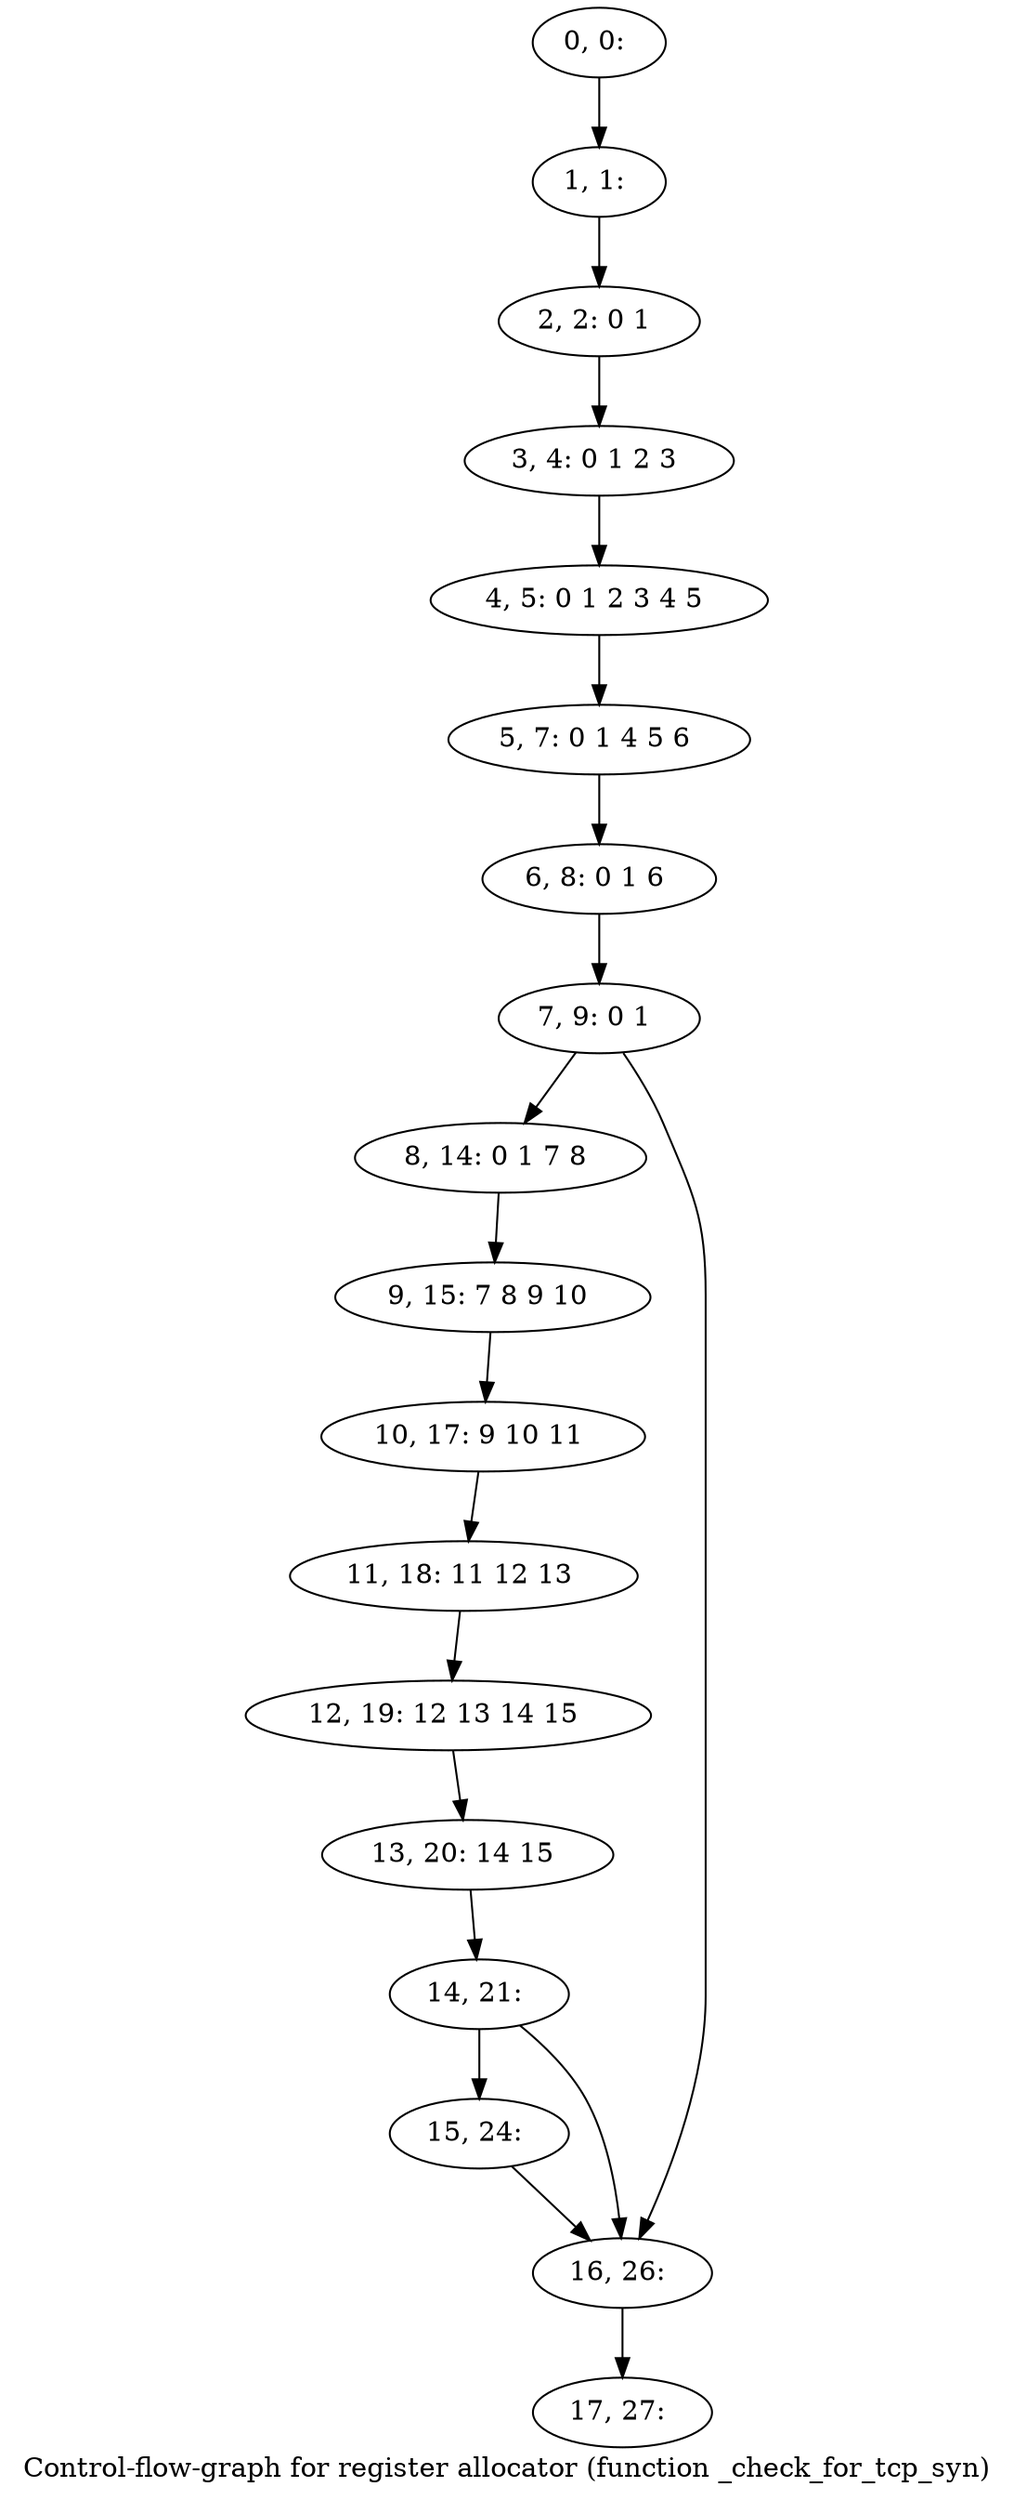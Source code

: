digraph G {
graph [label="Control-flow-graph for register allocator (function _check_for_tcp_syn)"]
0[label="0, 0: "];
1[label="1, 1: "];
2[label="2, 2: 0 1 "];
3[label="3, 4: 0 1 2 3 "];
4[label="4, 5: 0 1 2 3 4 5 "];
5[label="5, 7: 0 1 4 5 6 "];
6[label="6, 8: 0 1 6 "];
7[label="7, 9: 0 1 "];
8[label="8, 14: 0 1 7 8 "];
9[label="9, 15: 7 8 9 10 "];
10[label="10, 17: 9 10 11 "];
11[label="11, 18: 11 12 13 "];
12[label="12, 19: 12 13 14 15 "];
13[label="13, 20: 14 15 "];
14[label="14, 21: "];
15[label="15, 24: "];
16[label="16, 26: "];
17[label="17, 27: "];
0->1 ;
1->2 ;
2->3 ;
3->4 ;
4->5 ;
5->6 ;
6->7 ;
7->8 ;
7->16 ;
8->9 ;
9->10 ;
10->11 ;
11->12 ;
12->13 ;
13->14 ;
14->15 ;
14->16 ;
15->16 ;
16->17 ;
}
